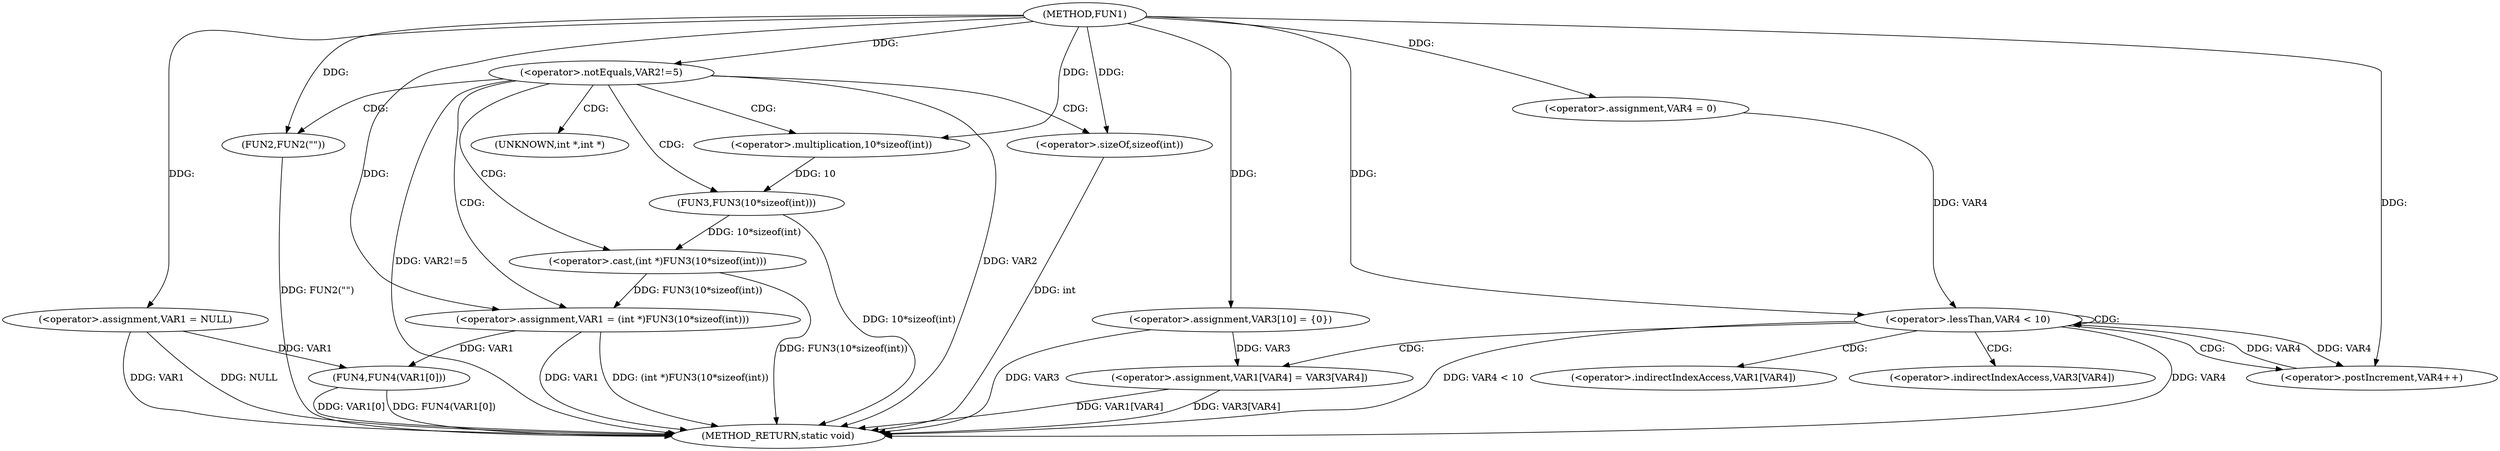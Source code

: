 digraph FUN1 {  
"1000100" [label = "(METHOD,FUN1)" ]
"1000150" [label = "(METHOD_RETURN,static void)" ]
"1000103" [label = "(<operator>.assignment,VAR1 = NULL)" ]
"1000107" [label = "(<operator>.notEquals,VAR2!=5)" ]
"1000111" [label = "(FUN2,FUN2(\"\"))" ]
"1000115" [label = "(<operator>.assignment,VAR1 = (int *)FUN3(10*sizeof(int)))" ]
"1000117" [label = "(<operator>.cast,(int *)FUN3(10*sizeof(int)))" ]
"1000119" [label = "(FUN3,FUN3(10*sizeof(int)))" ]
"1000120" [label = "(<operator>.multiplication,10*sizeof(int))" ]
"1000122" [label = "(<operator>.sizeOf,sizeof(int))" ]
"1000126" [label = "(<operator>.assignment,VAR3[10] = {0})" ]
"1000130" [label = "(<operator>.assignment,VAR4 = 0)" ]
"1000133" [label = "(<operator>.lessThan,VAR4 < 10)" ]
"1000136" [label = "(<operator>.postIncrement,VAR4++)" ]
"1000139" [label = "(<operator>.assignment,VAR1[VAR4] = VAR3[VAR4])" ]
"1000146" [label = "(FUN4,FUN4(VAR1[0]))" ]
"1000118" [label = "(UNKNOWN,int *,int *)" ]
"1000140" [label = "(<operator>.indirectIndexAccess,VAR1[VAR4])" ]
"1000143" [label = "(<operator>.indirectIndexAccess,VAR3[VAR4])" ]
  "1000115" -> "1000150"  [ label = "DDG: (int *)FUN3(10*sizeof(int))"] 
  "1000107" -> "1000150"  [ label = "DDG: VAR2"] 
  "1000107" -> "1000150"  [ label = "DDG: VAR2!=5"] 
  "1000103" -> "1000150"  [ label = "DDG: VAR1"] 
  "1000103" -> "1000150"  [ label = "DDG: NULL"] 
  "1000139" -> "1000150"  [ label = "DDG: VAR1[VAR4]"] 
  "1000126" -> "1000150"  [ label = "DDG: VAR3"] 
  "1000133" -> "1000150"  [ label = "DDG: VAR4 < 10"] 
  "1000119" -> "1000150"  [ label = "DDG: 10*sizeof(int)"] 
  "1000117" -> "1000150"  [ label = "DDG: FUN3(10*sizeof(int))"] 
  "1000146" -> "1000150"  [ label = "DDG: FUN4(VAR1[0])"] 
  "1000122" -> "1000150"  [ label = "DDG: int"] 
  "1000133" -> "1000150"  [ label = "DDG: VAR4"] 
  "1000139" -> "1000150"  [ label = "DDG: VAR3[VAR4]"] 
  "1000146" -> "1000150"  [ label = "DDG: VAR1[0]"] 
  "1000111" -> "1000150"  [ label = "DDG: FUN2(\"\")"] 
  "1000115" -> "1000150"  [ label = "DDG: VAR1"] 
  "1000100" -> "1000103"  [ label = "DDG: "] 
  "1000100" -> "1000107"  [ label = "DDG: "] 
  "1000100" -> "1000111"  [ label = "DDG: "] 
  "1000117" -> "1000115"  [ label = "DDG: FUN3(10*sizeof(int))"] 
  "1000100" -> "1000115"  [ label = "DDG: "] 
  "1000119" -> "1000117"  [ label = "DDG: 10*sizeof(int)"] 
  "1000120" -> "1000119"  [ label = "DDG: 10"] 
  "1000100" -> "1000120"  [ label = "DDG: "] 
  "1000100" -> "1000122"  [ label = "DDG: "] 
  "1000100" -> "1000126"  [ label = "DDG: "] 
  "1000100" -> "1000130"  [ label = "DDG: "] 
  "1000136" -> "1000133"  [ label = "DDG: VAR4"] 
  "1000130" -> "1000133"  [ label = "DDG: VAR4"] 
  "1000100" -> "1000133"  [ label = "DDG: "] 
  "1000133" -> "1000136"  [ label = "DDG: VAR4"] 
  "1000100" -> "1000136"  [ label = "DDG: "] 
  "1000126" -> "1000139"  [ label = "DDG: VAR3"] 
  "1000103" -> "1000146"  [ label = "DDG: VAR1"] 
  "1000115" -> "1000146"  [ label = "DDG: VAR1"] 
  "1000107" -> "1000119"  [ label = "CDG: "] 
  "1000107" -> "1000115"  [ label = "CDG: "] 
  "1000107" -> "1000120"  [ label = "CDG: "] 
  "1000107" -> "1000117"  [ label = "CDG: "] 
  "1000107" -> "1000118"  [ label = "CDG: "] 
  "1000107" -> "1000111"  [ label = "CDG: "] 
  "1000107" -> "1000122"  [ label = "CDG: "] 
  "1000133" -> "1000139"  [ label = "CDG: "] 
  "1000133" -> "1000133"  [ label = "CDG: "] 
  "1000133" -> "1000143"  [ label = "CDG: "] 
  "1000133" -> "1000136"  [ label = "CDG: "] 
  "1000133" -> "1000140"  [ label = "CDG: "] 
}
